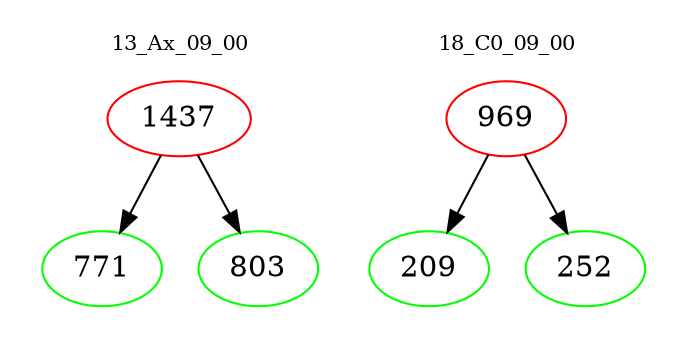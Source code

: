 digraph{
subgraph cluster_0 {
color = white
label = "13_Ax_09_00";
fontsize=10;
T0_1437 [label="1437", color="red"]
T0_1437 -> T0_771 [color="black"]
T0_771 [label="771", color="green"]
T0_1437 -> T0_803 [color="black"]
T0_803 [label="803", color="green"]
}
subgraph cluster_1 {
color = white
label = "18_C0_09_00";
fontsize=10;
T1_969 [label="969", color="red"]
T1_969 -> T1_209 [color="black"]
T1_209 [label="209", color="green"]
T1_969 -> T1_252 [color="black"]
T1_252 [label="252", color="green"]
}
}

